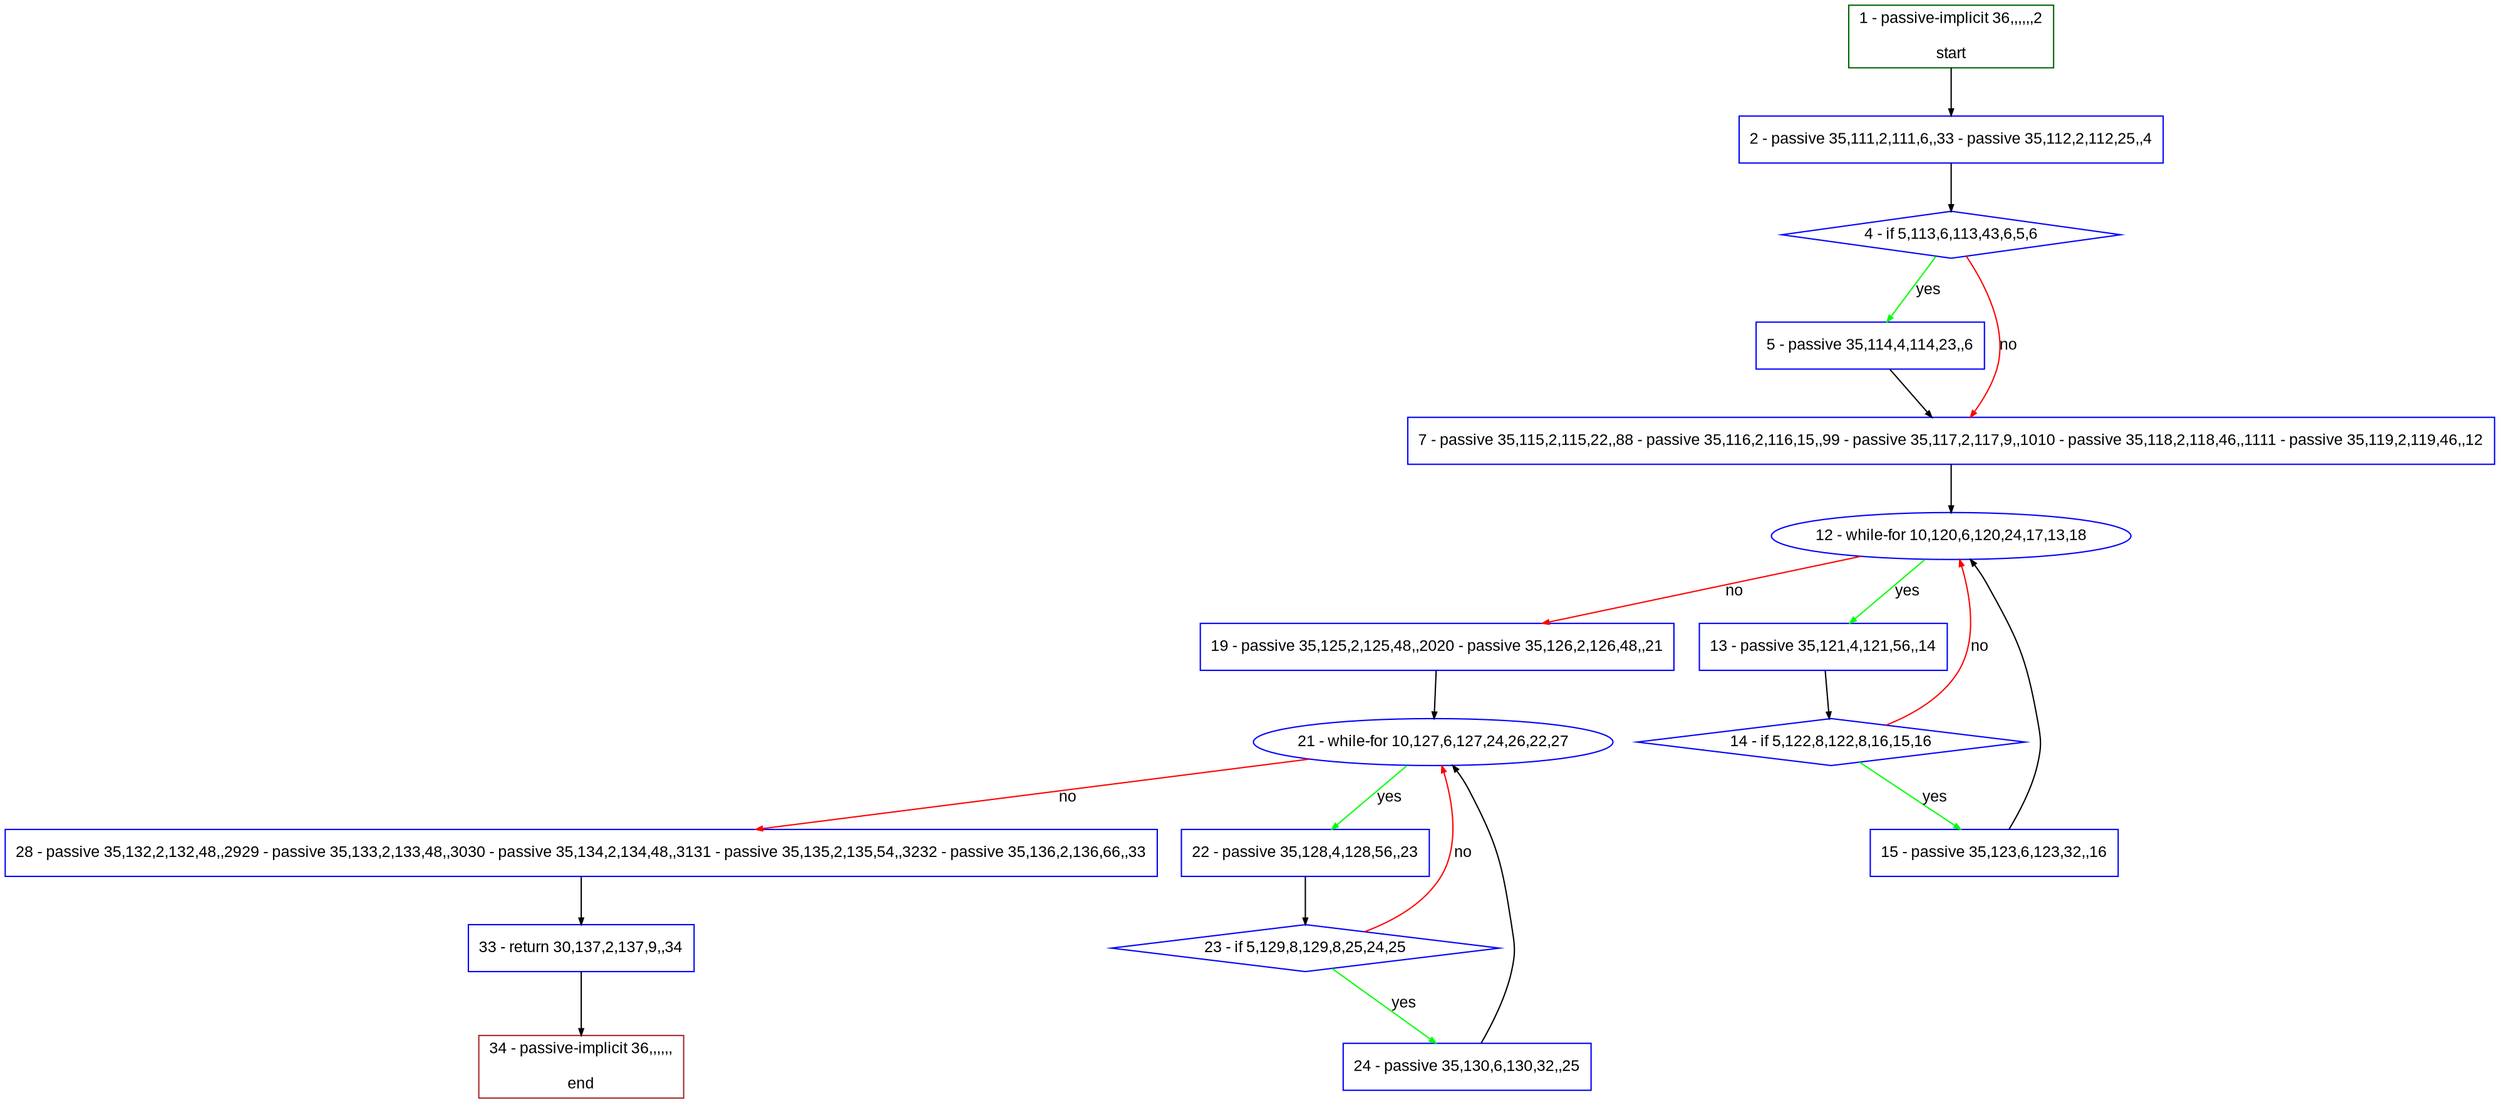 digraph "" {
  graph [pack="true", label="", fontsize="12", packmode="clust", fontname="Arial", fillcolor="#FFFFCC", bgcolor="white", style="rounded,filled", compound="true"];
  node [node_initialized="no", label="", color="grey", fontsize="12", fillcolor="white", fontname="Arial", style="filled", shape="rectangle", compound="true", fixedsize="false"];
  edge [fontcolor="black", arrowhead="normal", arrowtail="none", arrowsize="0.5", ltail="", label="", color="black", fontsize="12", lhead="", fontname="Arial", dir="forward", compound="true"];
  __N1 [label="2 - passive 35,111,2,111,6,,33 - passive 35,112,2,112,25,,4", color="#0000ff", fillcolor="#ffffff", style="filled", shape="box"];
  __N2 [label="1 - passive-implicit 36,,,,,,2\n\nstart", color="#006400", fillcolor="#ffffff", style="filled", shape="box"];
  __N3 [label="4 - if 5,113,6,113,43,6,5,6", color="#0000ff", fillcolor="#ffffff", style="filled", shape="diamond"];
  __N4 [label="5 - passive 35,114,4,114,23,,6", color="#0000ff", fillcolor="#ffffff", style="filled", shape="box"];
  __N5 [label="7 - passive 35,115,2,115,22,,88 - passive 35,116,2,116,15,,99 - passive 35,117,2,117,9,,1010 - passive 35,118,2,118,46,,1111 - passive 35,119,2,119,46,,12", color="#0000ff", fillcolor="#ffffff", style="filled", shape="box"];
  __N6 [label="12 - while-for 10,120,6,120,24,17,13,18", color="#0000ff", fillcolor="#ffffff", style="filled", shape="oval"];
  __N7 [label="13 - passive 35,121,4,121,56,,14", color="#0000ff", fillcolor="#ffffff", style="filled", shape="box"];
  __N8 [label="19 - passive 35,125,2,125,48,,2020 - passive 35,126,2,126,48,,21", color="#0000ff", fillcolor="#ffffff", style="filled", shape="box"];
  __N9 [label="14 - if 5,122,8,122,8,16,15,16", color="#0000ff", fillcolor="#ffffff", style="filled", shape="diamond"];
  __N10 [label="15 - passive 35,123,6,123,32,,16", color="#0000ff", fillcolor="#ffffff", style="filled", shape="box"];
  __N11 [label="21 - while-for 10,127,6,127,24,26,22,27", color="#0000ff", fillcolor="#ffffff", style="filled", shape="oval"];
  __N12 [label="22 - passive 35,128,4,128,56,,23", color="#0000ff", fillcolor="#ffffff", style="filled", shape="box"];
  __N13 [label="28 - passive 35,132,2,132,48,,2929 - passive 35,133,2,133,48,,3030 - passive 35,134,2,134,48,,3131 - passive 35,135,2,135,54,,3232 - passive 35,136,2,136,66,,33", color="#0000ff", fillcolor="#ffffff", style="filled", shape="box"];
  __N14 [label="23 - if 5,129,8,129,8,25,24,25", color="#0000ff", fillcolor="#ffffff", style="filled", shape="diamond"];
  __N15 [label="24 - passive 35,130,6,130,32,,25", color="#0000ff", fillcolor="#ffffff", style="filled", shape="box"];
  __N16 [label="33 - return 30,137,2,137,9,,34", color="#0000ff", fillcolor="#ffffff", style="filled", shape="box"];
  __N17 [label="34 - passive-implicit 36,,,,,,\n\nend", color="#a52a2a", fillcolor="#ffffff", style="filled", shape="box"];
  __N2 -> __N1 [arrowhead="normal", arrowtail="none", color="#000000", label="", dir="forward"];
  __N1 -> __N3 [arrowhead="normal", arrowtail="none", color="#000000", label="", dir="forward"];
  __N3 -> __N4 [arrowhead="normal", arrowtail="none", color="#00ff00", label="yes", dir="forward"];
  __N3 -> __N5 [arrowhead="normal", arrowtail="none", color="#ff0000", label="no", dir="forward"];
  __N4 -> __N5 [arrowhead="normal", arrowtail="none", color="#000000", label="", dir="forward"];
  __N5 -> __N6 [arrowhead="normal", arrowtail="none", color="#000000", label="", dir="forward"];
  __N6 -> __N7 [arrowhead="normal", arrowtail="none", color="#00ff00", label="yes", dir="forward"];
  __N6 -> __N8 [arrowhead="normal", arrowtail="none", color="#ff0000", label="no", dir="forward"];
  __N7 -> __N9 [arrowhead="normal", arrowtail="none", color="#000000", label="", dir="forward"];
  __N9 -> __N6 [arrowhead="normal", arrowtail="none", color="#ff0000", label="no", dir="forward"];
  __N9 -> __N10 [arrowhead="normal", arrowtail="none", color="#00ff00", label="yes", dir="forward"];
  __N10 -> __N6 [arrowhead="normal", arrowtail="none", color="#000000", label="", dir="forward"];
  __N8 -> __N11 [arrowhead="normal", arrowtail="none", color="#000000", label="", dir="forward"];
  __N11 -> __N12 [arrowhead="normal", arrowtail="none", color="#00ff00", label="yes", dir="forward"];
  __N11 -> __N13 [arrowhead="normal", arrowtail="none", color="#ff0000", label="no", dir="forward"];
  __N12 -> __N14 [arrowhead="normal", arrowtail="none", color="#000000", label="", dir="forward"];
  __N14 -> __N11 [arrowhead="normal", arrowtail="none", color="#ff0000", label="no", dir="forward"];
  __N14 -> __N15 [arrowhead="normal", arrowtail="none", color="#00ff00", label="yes", dir="forward"];
  __N15 -> __N11 [arrowhead="normal", arrowtail="none", color="#000000", label="", dir="forward"];
  __N13 -> __N16 [arrowhead="normal", arrowtail="none", color="#000000", label="", dir="forward"];
  __N16 -> __N17 [arrowhead="normal", arrowtail="none", color="#000000", label="", dir="forward"];
}
